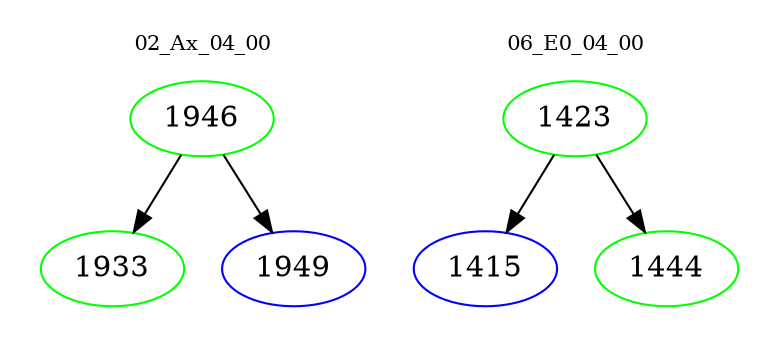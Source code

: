 digraph{
subgraph cluster_0 {
color = white
label = "02_Ax_04_00";
fontsize=10;
T0_1946 [label="1946", color="green"]
T0_1946 -> T0_1933 [color="black"]
T0_1933 [label="1933", color="green"]
T0_1946 -> T0_1949 [color="black"]
T0_1949 [label="1949", color="blue"]
}
subgraph cluster_1 {
color = white
label = "06_E0_04_00";
fontsize=10;
T1_1423 [label="1423", color="green"]
T1_1423 -> T1_1415 [color="black"]
T1_1415 [label="1415", color="blue"]
T1_1423 -> T1_1444 [color="black"]
T1_1444 [label="1444", color="green"]
}
}
